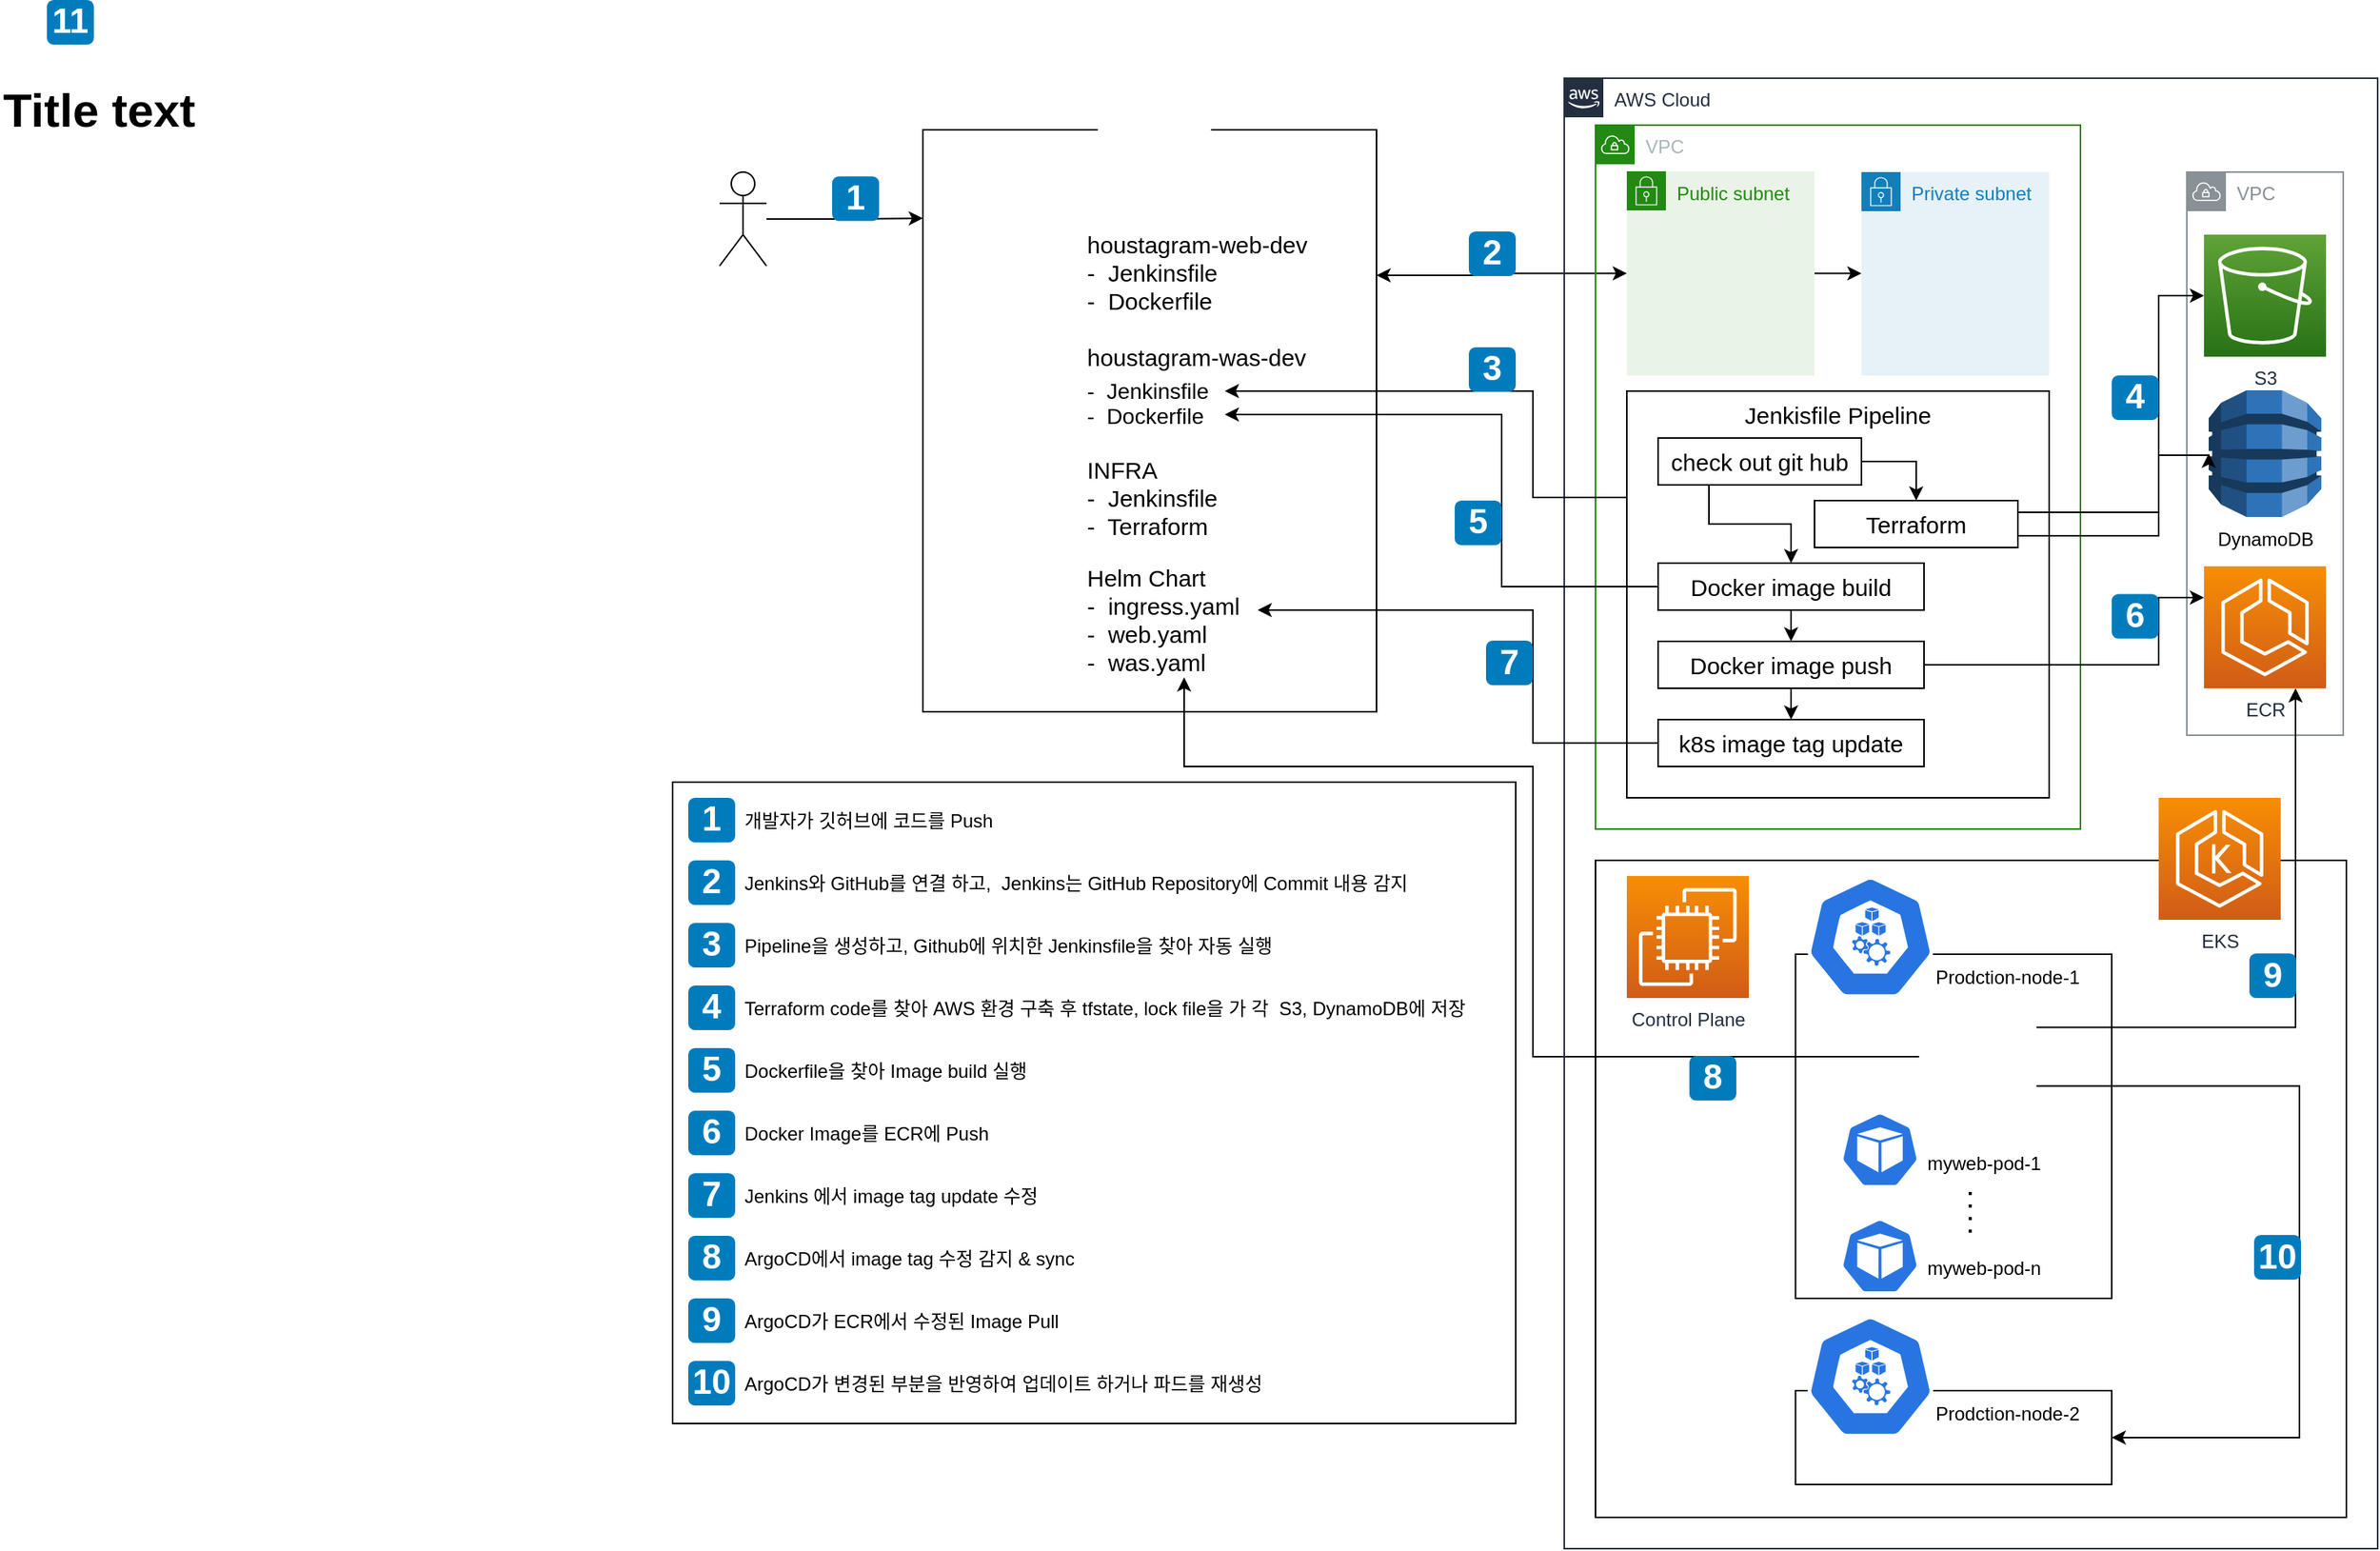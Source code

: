 <mxfile version="21.5.2" type="github">
  <diagram id="Ht1M8jgEwFfnCIfOTk4-" name="Page-1">
    <mxGraphModel dx="2606" dy="1175" grid="1" gridSize="10" guides="1" tooltips="1" connect="1" arrows="1" fold="1" page="0" pageScale="1" pageWidth="827" pageHeight="1169" math="0" shadow="0">
      <root>
        <mxCell id="0" />
        <mxCell id="1" parent="0" />
        <mxCell id="eI7nseAoM3dUy-UAsX9y-14" style="edgeStyle=orthogonalEdgeStyle;rounded=0;orthogonalLoop=1;jettySize=auto;html=1;exitX=1;exitY=0.25;exitDx=0;exitDy=0;entryX=0;entryY=0.5;entryDx=0;entryDy=0;startArrow=classic;startFill=1;" edge="1" parent="1" source="DZXE_L7f7-npQuDMQyiP-21" target="DZXE_L7f7-npQuDMQyiP-36">
          <mxGeometry relative="1" as="geometry" />
        </mxCell>
        <mxCell id="DZXE_L7f7-npQuDMQyiP-21" value="" style="rounded=0;whiteSpace=wrap;html=1;fillColor=none;" parent="1" vertex="1">
          <mxGeometry x="210" y="133" width="290" height="372" as="geometry" />
        </mxCell>
        <mxCell id="-QjtrjUzRDEMRZ5MF8oH-46" value="" style="rounded=0;whiteSpace=wrap;html=1;fontSize=22;labelBackgroundColor=none;" parent="1" vertex="1">
          <mxGeometry x="50" y="550" width="539" height="410" as="geometry" />
        </mxCell>
        <mxCell id="-QjtrjUzRDEMRZ5MF8oH-47" value="Title text&lt;br&gt;" style="text;html=1;resizable=0;points=[];autosize=1;align=left;verticalAlign=top;spacingTop=-4;fontSize=30;fontStyle=1;labelBackgroundColor=none;" parent="1" vertex="1">
          <mxGeometry x="-380" y="100" width="130" height="40" as="geometry" />
        </mxCell>
        <mxCell id="DZXE_L7f7-npQuDMQyiP-4" value="houstagram-web-dev&lt;br style=&quot;border-color: var(--border-color); font-size: 15px;&quot;&gt;-&amp;nbsp; Jenkinsfile&lt;br style=&quot;border-color: var(--border-color);&quot;&gt;-&amp;nbsp; Dockerfile&lt;br style=&quot;font-size: 15px;&quot;&gt;&lt;br style=&quot;border-color: var(--border-color); font-size: 15px;&quot;&gt;houstagram-was-dev&lt;br style=&quot;border-color: var(--border-color); font-size: 15px;&quot;&gt;&lt;br style=&quot;border-color: var(--border-color); font-size: 15px;&quot;&gt;&lt;br&gt;&lt;br style=&quot;border-color: var(--border-color); font-size: 15px;&quot;&gt;INFRA&lt;br style=&quot;border-color: var(--border-color); font-size: 15px;&quot;&gt;-&amp;nbsp; Jenkinsfile&lt;br style=&quot;border-color: var(--border-color); font-size: 15px;&quot;&gt;-&amp;nbsp; Terraform" style="text;html=1;strokeColor=none;fillColor=none;align=left;verticalAlign=middle;whiteSpace=wrap;rounded=0;fontSize=15;" parent="1" vertex="1">
          <mxGeometry x="313" y="189.5" width="151" height="212" as="geometry" />
        </mxCell>
        <mxCell id="DZXE_L7f7-npQuDMQyiP-13" style="edgeStyle=orthogonalEdgeStyle;rounded=0;orthogonalLoop=1;jettySize=auto;html=1;entryX=0;entryY=0.152;entryDx=0;entryDy=0;entryPerimeter=0;" parent="1" source="DZXE_L7f7-npQuDMQyiP-12" target="DZXE_L7f7-npQuDMQyiP-21" edge="1">
          <mxGeometry relative="1" as="geometry">
            <mxPoint x="190" y="191.526" as="sourcePoint" />
          </mxGeometry>
        </mxCell>
        <mxCell id="DZXE_L7f7-npQuDMQyiP-12" value="" style="shape=umlActor;verticalLabelPosition=bottom;verticalAlign=top;html=1;outlineConnect=0;" parent="1" vertex="1">
          <mxGeometry x="80" y="160" width="30" height="60" as="geometry" />
        </mxCell>
        <mxCell id="DZXE_L7f7-npQuDMQyiP-20" value="" style="shape=image;verticalLabelPosition=bottom;labelBackgroundColor=default;verticalAlign=top;aspect=fixed;imageAspect=0;image=https://img1.daumcdn.net/thumb/R800x0/?scode=mtistory2&amp;fname=https%3A%2F%2Fblog.kakaocdn.net%2Fdn%2FcHFpge%2FbtqCcVunx1Y%2Fieg750mwQFMRqAiSDlQvgk%2Fimg.png;" parent="1" vertex="1">
          <mxGeometry x="220" y="140" width="50" height="50" as="geometry" />
        </mxCell>
        <mxCell id="DZXE_L7f7-npQuDMQyiP-70" value="-&amp;nbsp; Jenkinsfile" style="text;html=1;strokeColor=none;fillColor=none;align=left;verticalAlign=middle;whiteSpace=wrap;rounded=0;fontSize=14;" parent="1" vertex="1">
          <mxGeometry x="313" y="282" width="90" height="35" as="geometry" />
        </mxCell>
        <mxCell id="DZXE_L7f7-npQuDMQyiP-72" value="-&amp;nbsp; Dockerfile" style="text;html=1;strokeColor=none;fillColor=none;align=left;verticalAlign=middle;whiteSpace=wrap;rounded=0;fontSize=14;" parent="1" vertex="1">
          <mxGeometry x="313" y="300.5" width="90" height="30" as="geometry" />
        </mxCell>
        <mxCell id="DZXE_L7f7-npQuDMQyiP-83" value="Helm Chart&amp;nbsp;&lt;br style=&quot;border-color: var(--border-color); font-size: 15px;&quot;&gt;-&amp;nbsp; ingress.yaml&lt;br style=&quot;border-color: var(--border-color); font-size: 15px;&quot;&gt;-&amp;nbsp; web.yaml&lt;br style=&quot;border-color: var(--border-color); font-size: 15px;&quot;&gt;-&amp;nbsp; was.yaml" style="text;html=1;strokeColor=none;fillColor=none;align=left;verticalAlign=middle;whiteSpace=wrap;rounded=0;fontSize=15;" parent="1" vertex="1">
          <mxGeometry x="313" y="410" width="111" height="72" as="geometry" />
        </mxCell>
        <mxCell id="DZXE_L7f7-npQuDMQyiP-3" value="" style="shape=image;verticalLabelPosition=bottom;labelBackgroundColor=default;verticalAlign=top;aspect=fixed;imageAspect=0;image=https://cdn-icons-png.flaticon.com/512/25/25231.png;imageBackground=default;" parent="1" vertex="1">
          <mxGeometry x="321.75" y="88.5" width="72.5" height="72.5" as="geometry" />
        </mxCell>
        <mxCell id="DZXE_L7f7-npQuDMQyiP-98" style="edgeStyle=orthogonalEdgeStyle;rounded=0;orthogonalLoop=1;jettySize=auto;html=1;exitX=0;exitY=0.5;exitDx=0;exitDy=0;" parent="1" source="DZXE_L7f7-npQuDMQyiP-92" edge="1">
          <mxGeometry relative="1" as="geometry">
            <Array as="points">
              <mxPoint x="600" y="726" />
              <mxPoint x="600" y="540" />
              <mxPoint x="377" y="540" />
            </Array>
            <mxPoint x="377" y="483" as="targetPoint" />
          </mxGeometry>
        </mxCell>
        <mxCell id="jZVaUwOg5UY3L9NAnvdq-71" value="AWS Cloud" style="points=[[0,0],[0.25,0],[0.5,0],[0.75,0],[1,0],[1,0.25],[1,0.5],[1,0.75],[1,1],[0.75,1],[0.5,1],[0.25,1],[0,1],[0,0.75],[0,0.5],[0,0.25]];outlineConnect=0;gradientColor=none;html=1;whiteSpace=wrap;fontSize=12;fontStyle=0;shape=mxgraph.aws4.group;grIcon=mxgraph.aws4.group_aws_cloud_alt;strokeColor=#232F3E;fillColor=none;verticalAlign=top;align=left;spacingLeft=30;fontColor=#232F3E;dashed=0;labelBackgroundColor=none;container=1;pointerEvents=0;collapsible=0;recursiveResize=0;" parent="1" vertex="1">
          <mxGeometry x="620" y="100" width="520" height="940" as="geometry" />
        </mxCell>
        <mxCell id="DZXE_L7f7-npQuDMQyiP-91" value="" style="text;html=1;strokeColor=default;fillColor=none;align=center;verticalAlign=top;whiteSpace=wrap;rounded=0;horizontal=1;fontSize=15;" parent="jZVaUwOg5UY3L9NAnvdq-71" vertex="1">
          <mxGeometry x="20" y="500" width="480" height="420" as="geometry" />
        </mxCell>
        <mxCell id="DZXE_L7f7-npQuDMQyiP-46" value="VPC" style="sketch=0;outlineConnect=0;gradientColor=none;html=1;whiteSpace=wrap;fontSize=12;fontStyle=0;shape=mxgraph.aws4.group;grIcon=mxgraph.aws4.group_vpc;strokeColor=#879196;fillColor=none;verticalAlign=top;align=left;spacingLeft=30;fontColor=#879196;dashed=0;" parent="jZVaUwOg5UY3L9NAnvdq-71" vertex="1">
          <mxGeometry x="398" y="60" width="100" height="360" as="geometry" />
        </mxCell>
        <mxCell id="DZXE_L7f7-npQuDMQyiP-49" value="DynamoDB" style="outlineConnect=0;dashed=0;verticalLabelPosition=bottom;verticalAlign=top;align=center;html=1;shape=mxgraph.aws3.dynamo_db;fillColor=#2E73B8;gradientColor=none;" parent="jZVaUwOg5UY3L9NAnvdq-71" vertex="1">
          <mxGeometry x="412" y="199.5" width="72" height="81" as="geometry" />
        </mxCell>
        <mxCell id="DZXE_L7f7-npQuDMQyiP-50" value="ECR" style="sketch=0;points=[[0,0,0],[0.25,0,0],[0.5,0,0],[0.75,0,0],[1,0,0],[0,1,0],[0.25,1,0],[0.5,1,0],[0.75,1,0],[1,1,0],[0,0.25,0],[0,0.5,0],[0,0.75,0],[1,0.25,0],[1,0.5,0],[1,0.75,0]];outlineConnect=0;fontColor=#232F3E;gradientColor=#F78E04;gradientDirection=north;fillColor=#D05C17;strokeColor=#ffffff;dashed=0;verticalLabelPosition=bottom;verticalAlign=top;align=center;html=1;fontSize=12;fontStyle=0;aspect=fixed;shape=mxgraph.aws4.resourceIcon;resIcon=mxgraph.aws4.ecs;" parent="jZVaUwOg5UY3L9NAnvdq-71" vertex="1">
          <mxGeometry x="409" y="312" width="78" height="78" as="geometry" />
        </mxCell>
        <mxCell id="DZXE_L7f7-npQuDMQyiP-43" value="S3" style="sketch=0;points=[[0,0,0],[0.25,0,0],[0.5,0,0],[0.75,0,0],[1,0,0],[0,1,0],[0.25,1,0],[0.5,1,0],[0.75,1,0],[1,1,0],[0,0.25,0],[0,0.5,0],[0,0.75,0],[1,0.25,0],[1,0.5,0],[1,0.75,0]];outlineConnect=0;fontColor=#232F3E;gradientColor=#60A337;gradientDirection=north;fillColor=#277116;strokeColor=#ffffff;dashed=0;verticalLabelPosition=bottom;verticalAlign=top;align=center;html=1;fontSize=12;fontStyle=0;aspect=fixed;shape=mxgraph.aws4.resourceIcon;resIcon=mxgraph.aws4.s3;container=0;" parent="jZVaUwOg5UY3L9NAnvdq-71" vertex="1">
          <mxGeometry x="409" y="100" width="78" height="78" as="geometry" />
        </mxCell>
        <mxCell id="DZXE_L7f7-npQuDMQyiP-22" value="VPC" style="points=[[0,0],[0.25,0],[0.5,0],[0.75,0],[1,0],[1,0.25],[1,0.5],[1,0.75],[1,1],[0.75,1],[0.5,1],[0.25,1],[0,1],[0,0.75],[0,0.5],[0,0.25]];outlineConnect=0;gradientColor=none;html=1;whiteSpace=wrap;fontSize=12;fontStyle=0;container=1;pointerEvents=0;collapsible=0;recursiveResize=0;shape=mxgraph.aws4.group;grIcon=mxgraph.aws4.group_vpc;strokeColor=#248814;fillColor=none;verticalAlign=top;align=left;spacingLeft=30;fontColor=#AAB7B8;dashed=0;" parent="jZVaUwOg5UY3L9NAnvdq-71" vertex="1">
          <mxGeometry x="20" y="30" width="310" height="450" as="geometry" />
        </mxCell>
        <mxCell id="DZXE_L7f7-npQuDMQyiP-105" style="edgeStyle=orthogonalEdgeStyle;rounded=0;orthogonalLoop=1;jettySize=auto;html=1;exitX=1;exitY=0.5;exitDx=0;exitDy=0;entryX=0;entryY=0.5;entryDx=0;entryDy=0;" parent="DZXE_L7f7-npQuDMQyiP-22" source="DZXE_L7f7-npQuDMQyiP-36" target="DZXE_L7f7-npQuDMQyiP-35" edge="1">
          <mxGeometry relative="1" as="geometry" />
        </mxCell>
        <mxCell id="DZXE_L7f7-npQuDMQyiP-36" value="Public subnet" style="points=[[0,0],[0.25,0],[0.5,0],[0.75,0],[1,0],[1,0.25],[1,0.5],[1,0.75],[1,1],[0.75,1],[0.5,1],[0.25,1],[0,1],[0,0.75],[0,0.5],[0,0.25]];outlineConnect=0;gradientColor=none;html=1;whiteSpace=wrap;fontSize=12;fontStyle=0;container=1;pointerEvents=0;collapsible=0;recursiveResize=0;shape=mxgraph.aws4.group;grIcon=mxgraph.aws4.group_security_group;grStroke=0;strokeColor=#248814;fillColor=#E9F3E6;verticalAlign=top;align=left;spacingLeft=30;fontColor=#248814;dashed=0;" parent="DZXE_L7f7-npQuDMQyiP-22" vertex="1">
          <mxGeometry x="20" y="29.5" width="120" height="130.5" as="geometry" />
        </mxCell>
        <mxCell id="DZXE_L7f7-npQuDMQyiP-30" value="" style="shape=image;verticalLabelPosition=bottom;labelBackgroundColor=default;verticalAlign=top;imageAspect=0;image=https://upload.wikimedia.org/wikipedia/commons/thumb/e/e9/Jenkins_logo.svg/1200px-Jenkins_logo.svg.png;" parent="DZXE_L7f7-npQuDMQyiP-36" vertex="1">
          <mxGeometry x="30" y="30.5" width="60" height="85" as="geometry" />
        </mxCell>
        <mxCell id="DZXE_L7f7-npQuDMQyiP-35" value="Private subnet" style="points=[[0,0],[0.25,0],[0.5,0],[0.75,0],[1,0],[1,0.25],[1,0.5],[1,0.75],[1,1],[0.75,1],[0.5,1],[0.25,1],[0,1],[0,0.75],[0,0.5],[0,0.25]];outlineConnect=0;gradientColor=none;html=1;whiteSpace=wrap;fontSize=12;fontStyle=0;container=1;pointerEvents=0;collapsible=0;recursiveResize=0;shape=mxgraph.aws4.group;grIcon=mxgraph.aws4.group_security_group;grStroke=0;strokeColor=#147EBA;fillColor=#E6F2F8;verticalAlign=top;align=left;spacingLeft=30;fontColor=#147EBA;dashed=0;" parent="DZXE_L7f7-npQuDMQyiP-22" vertex="1">
          <mxGeometry x="170" y="30" width="120" height="130" as="geometry" />
        </mxCell>
        <mxCell id="DZXE_L7f7-npQuDMQyiP-101" value="" style="shape=image;verticalLabelPosition=bottom;labelBackgroundColor=default;verticalAlign=top;imageAspect=0;image=https://upload.wikimedia.org/wikipedia/commons/thumb/e/e9/Jenkins_logo.svg/1200px-Jenkins_logo.svg.png;" parent="DZXE_L7f7-npQuDMQyiP-35" vertex="1">
          <mxGeometry x="30" y="30" width="60" height="85" as="geometry" />
        </mxCell>
        <mxCell id="DZXE_L7f7-npQuDMQyiP-63" value="Jenkisfile Pipeline" style="text;html=1;strokeColor=default;fillColor=none;align=center;verticalAlign=top;whiteSpace=wrap;rounded=0;horizontal=1;fontSize=15;" parent="DZXE_L7f7-npQuDMQyiP-22" vertex="1">
          <mxGeometry x="20" y="170" width="270" height="260" as="geometry" />
        </mxCell>
        <mxCell id="DZXE_L7f7-npQuDMQyiP-80" style="edgeStyle=orthogonalEdgeStyle;rounded=0;orthogonalLoop=1;jettySize=auto;html=1;exitX=1;exitY=0.5;exitDx=0;exitDy=0;entryX=0.5;entryY=0;entryDx=0;entryDy=0;" parent="DZXE_L7f7-npQuDMQyiP-22" source="DZXE_L7f7-npQuDMQyiP-57" target="DZXE_L7f7-npQuDMQyiP-62" edge="1">
          <mxGeometry relative="1" as="geometry">
            <Array as="points">
              <mxPoint x="205" y="215" />
            </Array>
          </mxGeometry>
        </mxCell>
        <mxCell id="eI7nseAoM3dUy-UAsX9y-3" style="edgeStyle=orthogonalEdgeStyle;rounded=0;orthogonalLoop=1;jettySize=auto;html=1;exitX=0.25;exitY=1;exitDx=0;exitDy=0;" edge="1" parent="DZXE_L7f7-npQuDMQyiP-22" source="DZXE_L7f7-npQuDMQyiP-57" target="DZXE_L7f7-npQuDMQyiP-59">
          <mxGeometry relative="1" as="geometry" />
        </mxCell>
        <mxCell id="DZXE_L7f7-npQuDMQyiP-57" value="check out git hub" style="text;html=1;strokeColor=default;fillColor=none;align=center;verticalAlign=middle;whiteSpace=wrap;rounded=0;fontSize=15;" parent="DZXE_L7f7-npQuDMQyiP-22" vertex="1">
          <mxGeometry x="40" y="200" width="130" height="30" as="geometry" />
        </mxCell>
        <mxCell id="DZXE_L7f7-npQuDMQyiP-62" value="Terraform" style="text;html=1;strokeColor=default;fillColor=none;align=center;verticalAlign=middle;whiteSpace=wrap;rounded=0;fontSize=15;" parent="DZXE_L7f7-npQuDMQyiP-22" vertex="1">
          <mxGeometry x="140" y="240" width="130" height="30" as="geometry" />
        </mxCell>
        <mxCell id="eI7nseAoM3dUy-UAsX9y-4" style="edgeStyle=orthogonalEdgeStyle;rounded=0;orthogonalLoop=1;jettySize=auto;html=1;exitX=0.5;exitY=1;exitDx=0;exitDy=0;entryX=0.5;entryY=0;entryDx=0;entryDy=0;" edge="1" parent="DZXE_L7f7-npQuDMQyiP-22" source="DZXE_L7f7-npQuDMQyiP-59" target="DZXE_L7f7-npQuDMQyiP-58">
          <mxGeometry relative="1" as="geometry" />
        </mxCell>
        <mxCell id="DZXE_L7f7-npQuDMQyiP-59" value="Docker image build" style="text;html=1;strokeColor=default;fillColor=none;align=center;verticalAlign=middle;whiteSpace=wrap;rounded=0;fontSize=15;" parent="DZXE_L7f7-npQuDMQyiP-22" vertex="1">
          <mxGeometry x="40" y="280" width="170" height="30" as="geometry" />
        </mxCell>
        <mxCell id="eI7nseAoM3dUy-UAsX9y-5" style="edgeStyle=orthogonalEdgeStyle;rounded=0;orthogonalLoop=1;jettySize=auto;html=1;exitX=0.5;exitY=1;exitDx=0;exitDy=0;entryX=0.5;entryY=0;entryDx=0;entryDy=0;" edge="1" parent="DZXE_L7f7-npQuDMQyiP-22" source="DZXE_L7f7-npQuDMQyiP-58" target="DZXE_L7f7-npQuDMQyiP-60">
          <mxGeometry relative="1" as="geometry" />
        </mxCell>
        <mxCell id="DZXE_L7f7-npQuDMQyiP-58" value="Docker image push" style="text;html=1;strokeColor=default;fillColor=none;align=center;verticalAlign=middle;whiteSpace=wrap;rounded=0;fontSize=15;" parent="DZXE_L7f7-npQuDMQyiP-22" vertex="1">
          <mxGeometry x="40" y="330" width="170" height="30" as="geometry" />
        </mxCell>
        <mxCell id="DZXE_L7f7-npQuDMQyiP-60" value="k8s image tag update" style="text;html=1;strokeColor=default;fillColor=none;align=center;verticalAlign=middle;whiteSpace=wrap;rounded=0;fontSize=15;" parent="DZXE_L7f7-npQuDMQyiP-22" vertex="1">
          <mxGeometry x="40" y="380" width="170" height="30" as="geometry" />
        </mxCell>
        <mxCell id="DZXE_L7f7-npQuDMQyiP-85" value="Control Plane" style="sketch=0;points=[[0,0,0],[0.25,0,0],[0.5,0,0],[0.75,0,0],[1,0,0],[0,1,0],[0.25,1,0],[0.5,1,0],[0.75,1,0],[1,1,0],[0,0.25,0],[0,0.5,0],[0,0.75,0],[1,0.25,0],[1,0.5,0],[1,0.75,0]];outlineConnect=0;fontColor=#232F3E;gradientColor=#F78E04;gradientDirection=north;fillColor=#D05C17;strokeColor=#ffffff;dashed=0;verticalLabelPosition=bottom;verticalAlign=top;align=center;html=1;fontSize=12;fontStyle=0;aspect=fixed;shape=mxgraph.aws4.resourceIcon;resIcon=mxgraph.aws4.ec2;" parent="jZVaUwOg5UY3L9NAnvdq-71" vertex="1">
          <mxGeometry x="40" y="510" width="78" height="78" as="geometry" />
        </mxCell>
        <mxCell id="DZXE_L7f7-npQuDMQyiP-89" value="" style="text;html=1;strokeColor=default;fillColor=none;align=center;verticalAlign=top;whiteSpace=wrap;rounded=0;horizontal=1;fontSize=15;" parent="jZVaUwOg5UY3L9NAnvdq-71" vertex="1">
          <mxGeometry x="147.84" y="560" width="202.16" height="220" as="geometry" />
        </mxCell>
        <mxCell id="DZXE_L7f7-npQuDMQyiP-87" value="" style="sketch=0;html=1;dashed=0;whitespace=wrap;fillColor=#2875E2;strokeColor=#ffffff;points=[[0.005,0.63,0],[0.1,0.2,0],[0.9,0.2,0],[0.5,0,0],[0.995,0.63,0],[0.72,0.99,0],[0.5,1,0],[0.28,0.99,0]];verticalLabelPosition=bottom;align=center;verticalAlign=top;shape=mxgraph.kubernetes.icon;prIcon=node;aspect=fixed;" parent="jZVaUwOg5UY3L9NAnvdq-71" vertex="1">
          <mxGeometry x="147.84" y="510" width="95.84" height="78" as="geometry" />
        </mxCell>
        <mxCell id="DZXE_L7f7-npQuDMQyiP-41" value="EKS" style="sketch=0;points=[[0,0,0],[0.25,0,0],[0.5,0,0],[0.75,0,0],[1,0,0],[0,1,0],[0.25,1,0],[0.5,1,0],[0.75,1,0],[1,1,0],[0,0.25,0],[0,0.5,0],[0,0.75,0],[1,0.25,0],[1,0.5,0],[1,0.75,0]];outlineConnect=0;fontColor=#232F3E;gradientColor=#F78E04;gradientDirection=north;fillColor=#D05C17;strokeColor=#ffffff;dashed=0;verticalLabelPosition=bottom;verticalAlign=top;align=center;html=1;fontSize=12;fontStyle=0;aspect=fixed;shape=mxgraph.aws4.resourceIcon;resIcon=mxgraph.aws4.eks;" parent="jZVaUwOg5UY3L9NAnvdq-71" vertex="1">
          <mxGeometry x="380" y="460" width="78" height="78" as="geometry" />
        </mxCell>
        <mxCell id="eI7nseAoM3dUy-UAsX9y-9" style="edgeStyle=orthogonalEdgeStyle;rounded=0;orthogonalLoop=1;jettySize=auto;html=1;exitX=1;exitY=0.75;exitDx=0;exitDy=0;entryX=1;entryY=0.5;entryDx=0;entryDy=0;" edge="1" parent="jZVaUwOg5UY3L9NAnvdq-71" source="DZXE_L7f7-npQuDMQyiP-92" target="DZXE_L7f7-npQuDMQyiP-116">
          <mxGeometry relative="1" as="geometry">
            <Array as="points">
              <mxPoint x="470" y="644" />
              <mxPoint x="470" y="869" />
            </Array>
          </mxGeometry>
        </mxCell>
        <mxCell id="eI7nseAoM3dUy-UAsX9y-10" style="edgeStyle=orthogonalEdgeStyle;rounded=0;orthogonalLoop=1;jettySize=auto;html=1;exitX=1;exitY=0.25;exitDx=0;exitDy=0;entryX=0.75;entryY=1;entryDx=0;entryDy=0;entryPerimeter=0;" edge="1" parent="jZVaUwOg5UY3L9NAnvdq-71" source="DZXE_L7f7-npQuDMQyiP-92" target="DZXE_L7f7-npQuDMQyiP-50">
          <mxGeometry relative="1" as="geometry" />
        </mxCell>
        <mxCell id="DZXE_L7f7-npQuDMQyiP-92" value="" style="shape=image;verticalLabelPosition=bottom;labelBackgroundColor=default;verticalAlign=top;aspect=fixed;imageAspect=0;image=https://blog.kakaocdn.net/dn/J5BnI/btq8KRgd8PI/Mxs15T5o8sBelJDEQK0Ko0/img.png;" parent="jZVaUwOg5UY3L9NAnvdq-71" vertex="1">
          <mxGeometry x="226.84" y="588" width="75" height="75" as="geometry" />
        </mxCell>
        <mxCell id="DZXE_L7f7-npQuDMQyiP-93" value="" style="sketch=0;html=1;dashed=0;whitespace=wrap;fillColor=#2875E2;strokeColor=#ffffff;points=[[0.005,0.63,0],[0.1,0.2,0],[0.9,0.2,0],[0.5,0,0],[0.995,0.63,0],[0.72,0.99,0],[0.5,1,0],[0.28,0.99,0]];verticalLabelPosition=bottom;align=center;verticalAlign=top;shape=mxgraph.kubernetes.icon;prIcon=pod" parent="jZVaUwOg5UY3L9NAnvdq-71" vertex="1">
          <mxGeometry x="176.84" y="661" width="50" height="48" as="geometry" />
        </mxCell>
        <mxCell id="DZXE_L7f7-npQuDMQyiP-116" value="" style="text;html=1;strokeColor=default;fillColor=none;align=center;verticalAlign=top;whiteSpace=wrap;rounded=0;horizontal=1;fontSize=15;" parent="jZVaUwOg5UY3L9NAnvdq-71" vertex="1">
          <mxGeometry x="147.84" y="839" width="202.16" height="60" as="geometry" />
        </mxCell>
        <mxCell id="DZXE_L7f7-npQuDMQyiP-96" value="" style="sketch=0;html=1;dashed=0;whitespace=wrap;fillColor=#2875E2;strokeColor=#ffffff;points=[[0.005,0.63,0],[0.1,0.2,0],[0.9,0.2,0],[0.5,0,0],[0.995,0.63,0],[0.72,0.99,0],[0.5,1,0],[0.28,0.99,0]];verticalLabelPosition=bottom;align=center;verticalAlign=top;shape=mxgraph.kubernetes.icon;prIcon=node;aspect=fixed;" parent="jZVaUwOg5UY3L9NAnvdq-71" vertex="1">
          <mxGeometry x="147.84" y="791" width="95.84" height="78" as="geometry" />
        </mxCell>
        <mxCell id="eI7nseAoM3dUy-UAsX9y-11" style="edgeStyle=orthogonalEdgeStyle;rounded=0;orthogonalLoop=1;jettySize=auto;html=1;exitX=1;exitY=0.25;exitDx=0;exitDy=0;entryX=0;entryY=0.5;entryDx=0;entryDy=0;entryPerimeter=0;" edge="1" parent="jZVaUwOg5UY3L9NAnvdq-71" source="DZXE_L7f7-npQuDMQyiP-62" target="DZXE_L7f7-npQuDMQyiP-43">
          <mxGeometry relative="1" as="geometry">
            <Array as="points">
              <mxPoint x="380" y="278" />
              <mxPoint x="380" y="139" />
            </Array>
          </mxGeometry>
        </mxCell>
        <mxCell id="eI7nseAoM3dUy-UAsX9y-12" style="edgeStyle=orthogonalEdgeStyle;rounded=0;orthogonalLoop=1;jettySize=auto;html=1;exitX=1;exitY=0.75;exitDx=0;exitDy=0;entryX=0;entryY=0.5;entryDx=0;entryDy=0;entryPerimeter=0;" edge="1" parent="jZVaUwOg5UY3L9NAnvdq-71" source="DZXE_L7f7-npQuDMQyiP-62" target="DZXE_L7f7-npQuDMQyiP-49">
          <mxGeometry relative="1" as="geometry">
            <Array as="points">
              <mxPoint x="380" y="293" />
              <mxPoint x="380" y="241" />
            </Array>
          </mxGeometry>
        </mxCell>
        <mxCell id="eI7nseAoM3dUy-UAsX9y-13" style="edgeStyle=orthogonalEdgeStyle;rounded=0;orthogonalLoop=1;jettySize=auto;html=1;exitX=1;exitY=0.5;exitDx=0;exitDy=0;entryX=0;entryY=0.25;entryDx=0;entryDy=0;entryPerimeter=0;" edge="1" parent="jZVaUwOg5UY3L9NAnvdq-71" source="DZXE_L7f7-npQuDMQyiP-58" target="DZXE_L7f7-npQuDMQyiP-50">
          <mxGeometry relative="1" as="geometry">
            <Array as="points">
              <mxPoint x="380" y="375" />
              <mxPoint x="380" y="332" />
              <mxPoint x="409" y="332" />
            </Array>
          </mxGeometry>
        </mxCell>
        <mxCell id="eI7nseAoM3dUy-UAsX9y-25" value="8" style="rounded=1;whiteSpace=wrap;html=1;fillColor=#007CBD;strokeColor=none;fontColor=#FFFFFF;fontStyle=1;fontSize=22;aspect=fixed;" vertex="1" parent="jZVaUwOg5UY3L9NAnvdq-71">
          <mxGeometry x="80" y="625" width="30" height="28.5" as="geometry" />
        </mxCell>
        <mxCell id="eI7nseAoM3dUy-UAsX9y-26" value="9" style="rounded=1;whiteSpace=wrap;html=1;fillColor=#007CBD;strokeColor=none;fontColor=#FFFFFF;fontStyle=1;fontSize=22;aspect=fixed;" vertex="1" parent="jZVaUwOg5UY3L9NAnvdq-71">
          <mxGeometry x="438" y="559.5" width="30" height="28.5" as="geometry" />
        </mxCell>
        <mxCell id="eI7nseAoM3dUy-UAsX9y-27" value="10" style="rounded=1;whiteSpace=wrap;html=1;fillColor=#007CBD;strokeColor=none;fontColor=#FFFFFF;fontStyle=1;fontSize=22;aspect=fixed;" vertex="1" parent="jZVaUwOg5UY3L9NAnvdq-71">
          <mxGeometry x="441" y="739.5" width="30" height="28.5" as="geometry" />
        </mxCell>
        <mxCell id="eI7nseAoM3dUy-UAsX9y-23" value="6" style="rounded=1;whiteSpace=wrap;html=1;fillColor=#007CBD;strokeColor=none;fontColor=#FFFFFF;fontStyle=1;fontSize=22;aspect=fixed;" vertex="1" parent="jZVaUwOg5UY3L9NAnvdq-71">
          <mxGeometry x="350" y="329.75" width="30" height="28.5" as="geometry" />
        </mxCell>
        <mxCell id="eI7nseAoM3dUy-UAsX9y-21" value="4" style="rounded=1;whiteSpace=wrap;html=1;fillColor=#007CBD;strokeColor=none;fontColor=#FFFFFF;fontStyle=1;fontSize=22;aspect=fixed;" vertex="1" parent="jZVaUwOg5UY3L9NAnvdq-71">
          <mxGeometry x="350" y="190.0" width="30" height="28.5" as="geometry" />
        </mxCell>
        <mxCell id="eI7nseAoM3dUy-UAsX9y-63" value="Prodction-node-1" style="text;html=1;strokeColor=none;fillColor=none;align=center;verticalAlign=middle;whiteSpace=wrap;rounded=0;" vertex="1" parent="jZVaUwOg5UY3L9NAnvdq-71">
          <mxGeometry x="216.84" y="560" width="133.16" height="30" as="geometry" />
        </mxCell>
        <mxCell id="eI7nseAoM3dUy-UAsX9y-64" value="Prodction-node-2" style="text;html=1;strokeColor=none;fillColor=none;align=center;verticalAlign=middle;whiteSpace=wrap;rounded=0;" vertex="1" parent="jZVaUwOg5UY3L9NAnvdq-71">
          <mxGeometry x="216.84" y="839" width="133.16" height="30" as="geometry" />
        </mxCell>
        <mxCell id="eI7nseAoM3dUy-UAsX9y-65" value="myweb-pod-1" style="text;html=1;strokeColor=none;fillColor=none;align=center;verticalAlign=middle;whiteSpace=wrap;rounded=0;" vertex="1" parent="jZVaUwOg5UY3L9NAnvdq-71">
          <mxGeometry x="216.84" y="679" width="103.16" height="30" as="geometry" />
        </mxCell>
        <mxCell id="eI7nseAoM3dUy-UAsX9y-66" value="myweb-pod-n" style="text;html=1;strokeColor=none;fillColor=none;align=center;verticalAlign=middle;whiteSpace=wrap;rounded=0;" vertex="1" parent="jZVaUwOg5UY3L9NAnvdq-71">
          <mxGeometry x="216.84" y="746" width="103.16" height="30" as="geometry" />
        </mxCell>
        <mxCell id="eI7nseAoM3dUy-UAsX9y-67" value="" style="endArrow=none;dashed=1;html=1;dashPattern=1 3;strokeWidth=2;rounded=0;" edge="1" parent="jZVaUwOg5UY3L9NAnvdq-71">
          <mxGeometry width="50" height="50" relative="1" as="geometry">
            <mxPoint x="259.55" y="738" as="sourcePoint" />
            <mxPoint x="259.55" y="709.5" as="targetPoint" />
          </mxGeometry>
        </mxCell>
        <mxCell id="eI7nseAoM3dUy-UAsX9y-1" style="edgeStyle=orthogonalEdgeStyle;rounded=0;orthogonalLoop=1;jettySize=auto;html=1;exitX=0;exitY=0.5;exitDx=0;exitDy=0;" edge="1" parent="1" source="DZXE_L7f7-npQuDMQyiP-60">
          <mxGeometry relative="1" as="geometry">
            <mxPoint x="424" y="440" as="targetPoint" />
            <Array as="points">
              <mxPoint x="600" y="525" />
              <mxPoint x="600" y="440" />
            </Array>
          </mxGeometry>
        </mxCell>
        <mxCell id="eI7nseAoM3dUy-UAsX9y-2" style="edgeStyle=orthogonalEdgeStyle;rounded=0;orthogonalLoop=1;jettySize=auto;html=1;exitX=0;exitY=0.5;exitDx=0;exitDy=0;entryX=1;entryY=0.5;entryDx=0;entryDy=0;" edge="1" parent="1" source="DZXE_L7f7-npQuDMQyiP-59" target="DZXE_L7f7-npQuDMQyiP-72">
          <mxGeometry relative="1" as="geometry">
            <Array as="points">
              <mxPoint x="580" y="425" />
              <mxPoint x="580" y="315" />
              <mxPoint x="403" y="315" />
            </Array>
          </mxGeometry>
        </mxCell>
        <mxCell id="eI7nseAoM3dUy-UAsX9y-7" style="edgeStyle=orthogonalEdgeStyle;rounded=0;orthogonalLoop=1;jettySize=auto;html=1;exitX=0;exitY=0.25;exitDx=0;exitDy=0;entryX=1;entryY=0;entryDx=0;entryDy=0;" edge="1" parent="1" source="DZXE_L7f7-npQuDMQyiP-63" target="DZXE_L7f7-npQuDMQyiP-72">
          <mxGeometry relative="1" as="geometry">
            <Array as="points">
              <mxPoint x="660" y="368" />
              <mxPoint x="600" y="368" />
              <mxPoint x="600" y="300" />
              <mxPoint x="403" y="300" />
            </Array>
          </mxGeometry>
        </mxCell>
        <mxCell id="eI7nseAoM3dUy-UAsX9y-18" value="1" style="rounded=1;whiteSpace=wrap;html=1;fillColor=#007CBD;strokeColor=none;fontColor=#FFFFFF;fontStyle=1;fontSize=22;aspect=fixed;" vertex="1" parent="1">
          <mxGeometry x="152" y="162.75" width="30" height="28.5" as="geometry" />
        </mxCell>
        <mxCell id="eI7nseAoM3dUy-UAsX9y-19" value="2" style="rounded=1;whiteSpace=wrap;html=1;fillColor=#007CBD;strokeColor=none;fontColor=#FFFFFF;fontStyle=1;fontSize=22;aspect=fixed;" vertex="1" parent="1">
          <mxGeometry x="559" y="198.0" width="30" height="28.5" as="geometry" />
        </mxCell>
        <mxCell id="eI7nseAoM3dUy-UAsX9y-20" value="3" style="rounded=1;whiteSpace=wrap;html=1;fillColor=#007CBD;strokeColor=none;fontColor=#FFFFFF;fontStyle=1;fontSize=22;aspect=fixed;" vertex="1" parent="1">
          <mxGeometry x="559" y="272" width="30" height="28.5" as="geometry" />
        </mxCell>
        <mxCell id="eI7nseAoM3dUy-UAsX9y-24" value="7" style="rounded=1;whiteSpace=wrap;html=1;fillColor=#007CBD;strokeColor=none;fontColor=#FFFFFF;fontStyle=1;fontSize=22;aspect=fixed;" vertex="1" parent="1">
          <mxGeometry x="570" y="459.5" width="30" height="28.5" as="geometry" />
        </mxCell>
        <mxCell id="eI7nseAoM3dUy-UAsX9y-28" value="11" style="rounded=1;whiteSpace=wrap;html=1;fillColor=#007CBD;strokeColor=none;fontColor=#FFFFFF;fontStyle=1;fontSize=22;aspect=fixed;" vertex="1" parent="1">
          <mxGeometry x="-350" y="50" width="30" height="28.5" as="geometry" />
        </mxCell>
        <mxCell id="eI7nseAoM3dUy-UAsX9y-33" value="1" style="rounded=1;whiteSpace=wrap;html=1;fillColor=#007CBD;strokeColor=none;fontColor=#FFFFFF;fontStyle=1;fontSize=22;aspect=fixed;" vertex="1" parent="1">
          <mxGeometry x="60" y="560.0" width="30" height="28.5" as="geometry" />
        </mxCell>
        <mxCell id="eI7nseAoM3dUy-UAsX9y-34" value="개발자가 깃허브에 코드를 Push" style="text;html=1;strokeColor=none;fillColor=none;align=left;verticalAlign=middle;whiteSpace=wrap;rounded=0;" vertex="1" parent="1">
          <mxGeometry x="94" y="560" width="480" height="30" as="geometry" />
        </mxCell>
        <mxCell id="eI7nseAoM3dUy-UAsX9y-35" value="2" style="rounded=1;whiteSpace=wrap;html=1;fillColor=#007CBD;strokeColor=none;fontColor=#FFFFFF;fontStyle=1;fontSize=22;aspect=fixed;" vertex="1" parent="1">
          <mxGeometry x="60" y="600.0" width="30" height="28.5" as="geometry" />
        </mxCell>
        <mxCell id="eI7nseAoM3dUy-UAsX9y-36" value="Jenkins와 GitHub를 연결 하고,&amp;nbsp; Jenkins는 GitHub Repository에 Commit 내용 감지" style="text;html=1;strokeColor=none;fillColor=none;align=left;verticalAlign=middle;whiteSpace=wrap;rounded=0;" vertex="1" parent="1">
          <mxGeometry x="94" y="600" width="480" height="30" as="geometry" />
        </mxCell>
        <mxCell id="eI7nseAoM3dUy-UAsX9y-37" value="3" style="rounded=1;whiteSpace=wrap;html=1;fillColor=#007CBD;strokeColor=none;fontColor=#FFFFFF;fontStyle=1;fontSize=22;aspect=fixed;" vertex="1" parent="1">
          <mxGeometry x="60" y="640" width="30" height="28.5" as="geometry" />
        </mxCell>
        <mxCell id="eI7nseAoM3dUy-UAsX9y-38" value="Pipeline을 생성하고, Github에 위치한 Jenkinsfile을 찾아 자동 실행" style="text;html=1;strokeColor=none;fillColor=none;align=left;verticalAlign=middle;whiteSpace=wrap;rounded=0;" vertex="1" parent="1">
          <mxGeometry x="94" y="640" width="480" height="30" as="geometry" />
        </mxCell>
        <mxCell id="eI7nseAoM3dUy-UAsX9y-39" value="4" style="rounded=1;whiteSpace=wrap;html=1;fillColor=#007CBD;strokeColor=none;fontColor=#FFFFFF;fontStyle=1;fontSize=22;aspect=fixed;" vertex="1" parent="1">
          <mxGeometry x="60" y="680.0" width="30" height="28.5" as="geometry" />
        </mxCell>
        <mxCell id="eI7nseAoM3dUy-UAsX9y-40" value="Dockerfile을 찾아 Image build 실행" style="text;html=1;strokeColor=none;fillColor=none;align=left;verticalAlign=middle;whiteSpace=wrap;rounded=0;" vertex="1" parent="1">
          <mxGeometry x="94" y="720" width="480" height="30" as="geometry" />
        </mxCell>
        <mxCell id="eI7nseAoM3dUy-UAsX9y-41" value="5" style="rounded=1;whiteSpace=wrap;html=1;fillColor=#007CBD;strokeColor=none;fontColor=#FFFFFF;fontStyle=1;fontSize=22;aspect=fixed;" vertex="1" parent="1">
          <mxGeometry x="60" y="720" width="30" height="28.5" as="geometry" />
        </mxCell>
        <mxCell id="eI7nseAoM3dUy-UAsX9y-42" value="Terraform code를 찾아 AWS 환경 구축 후 tfstate, lock file을 가 각&amp;nbsp; S3, DynamoDB에 저장" style="text;html=1;strokeColor=none;fillColor=none;align=left;verticalAlign=middle;whiteSpace=wrap;rounded=0;" vertex="1" parent="1">
          <mxGeometry x="94" y="680" width="480" height="30" as="geometry" />
        </mxCell>
        <mxCell id="eI7nseAoM3dUy-UAsX9y-22" value="5" style="rounded=1;whiteSpace=wrap;html=1;fillColor=#007CBD;strokeColor=none;fontColor=#FFFFFF;fontStyle=1;fontSize=22;aspect=fixed;" vertex="1" parent="1">
          <mxGeometry x="550" y="370" width="30" height="28.5" as="geometry" />
        </mxCell>
        <mxCell id="eI7nseAoM3dUy-UAsX9y-46" value="6" style="rounded=1;whiteSpace=wrap;html=1;fillColor=#007CBD;strokeColor=none;fontColor=#FFFFFF;fontStyle=1;fontSize=22;aspect=fixed;" vertex="1" parent="1">
          <mxGeometry x="60" y="760.0" width="30" height="28.5" as="geometry" />
        </mxCell>
        <mxCell id="eI7nseAoM3dUy-UAsX9y-47" value="7" style="rounded=1;whiteSpace=wrap;html=1;fillColor=#007CBD;strokeColor=none;fontColor=#FFFFFF;fontStyle=1;fontSize=22;aspect=fixed;" vertex="1" parent="1">
          <mxGeometry x="60" y="800" width="30" height="28.5" as="geometry" />
        </mxCell>
        <mxCell id="eI7nseAoM3dUy-UAsX9y-48" value="8" style="rounded=1;whiteSpace=wrap;html=1;fillColor=#007CBD;strokeColor=none;fontColor=#FFFFFF;fontStyle=1;fontSize=22;aspect=fixed;" vertex="1" parent="1">
          <mxGeometry x="60" y="840" width="30" height="28.5" as="geometry" />
        </mxCell>
        <mxCell id="eI7nseAoM3dUy-UAsX9y-49" value="9" style="rounded=1;whiteSpace=wrap;html=1;fillColor=#007CBD;strokeColor=none;fontColor=#FFFFFF;fontStyle=1;fontSize=22;aspect=fixed;" vertex="1" parent="1">
          <mxGeometry x="60" y="880" width="30" height="28.5" as="geometry" />
        </mxCell>
        <mxCell id="eI7nseAoM3dUy-UAsX9y-50" value="10" style="rounded=1;whiteSpace=wrap;html=1;fillColor=#007CBD;strokeColor=none;fontColor=#FFFFFF;fontStyle=1;fontSize=22;aspect=fixed;" vertex="1" parent="1">
          <mxGeometry x="60" y="920" width="30" height="28.5" as="geometry" />
        </mxCell>
        <mxCell id="eI7nseAoM3dUy-UAsX9y-51" value="Docker Image를 ECR에 Push" style="text;html=1;strokeColor=none;fillColor=none;align=left;verticalAlign=middle;whiteSpace=wrap;rounded=0;" vertex="1" parent="1">
          <mxGeometry x="94" y="760" width="480" height="30" as="geometry" />
        </mxCell>
        <mxCell id="eI7nseAoM3dUy-UAsX9y-52" value="ArgoCD에서 image tag 수정 감지 &amp;amp; sync" style="text;html=1;strokeColor=none;fillColor=none;align=left;verticalAlign=middle;whiteSpace=wrap;rounded=0;" vertex="1" parent="1">
          <mxGeometry x="94" y="840" width="480" height="30" as="geometry" />
        </mxCell>
        <mxCell id="eI7nseAoM3dUy-UAsX9y-53" value="Jenkins 에서 image tag update 수정" style="text;html=1;strokeColor=none;fillColor=none;align=left;verticalAlign=middle;whiteSpace=wrap;rounded=0;" vertex="1" parent="1">
          <mxGeometry x="94" y="800" width="480" height="30" as="geometry" />
        </mxCell>
        <mxCell id="eI7nseAoM3dUy-UAsX9y-54" value="ArgoCD가 ECR에서 수정된 Image Pull" style="text;html=1;strokeColor=none;fillColor=none;align=left;verticalAlign=middle;whiteSpace=wrap;rounded=0;" vertex="1" parent="1">
          <mxGeometry x="94" y="880" width="480" height="30" as="geometry" />
        </mxCell>
        <mxCell id="eI7nseAoM3dUy-UAsX9y-55" value="ArgoCD가 변경된 부분을 반영하여 업데이트 하거나 파드를 재생성" style="text;html=1;strokeColor=none;fillColor=none;align=left;verticalAlign=middle;whiteSpace=wrap;rounded=0;" vertex="1" parent="1">
          <mxGeometry x="94" y="920" width="480" height="30" as="geometry" />
        </mxCell>
        <mxCell id="eI7nseAoM3dUy-UAsX9y-56" value="" style="shape=image;verticalLabelPosition=bottom;labelBackgroundColor=default;verticalAlign=top;aspect=fixed;imageAspect=0;image=https://helm.sh/img/helm.svg;" vertex="1" parent="1">
          <mxGeometry x="237.2" y="415.25" width="57.81" height="66.75" as="geometry" />
        </mxCell>
        <mxCell id="eI7nseAoM3dUy-UAsX9y-58" value="" style="shape=image;verticalLabelPosition=bottom;labelBackgroundColor=default;verticalAlign=top;aspect=fixed;imageAspect=0;image=https://blog.knoldus.com/wp-content/uploads/2018/04/docker.png;" vertex="1" parent="1">
          <mxGeometry x="235.04" y="198" width="67.92" height="50.75" as="geometry" />
        </mxCell>
        <mxCell id="eI7nseAoM3dUy-UAsX9y-59" value="" style="shape=image;verticalLabelPosition=bottom;labelBackgroundColor=default;verticalAlign=top;aspect=fixed;imageAspect=0;image=https://blog.knoldus.com/wp-content/uploads/2018/04/docker.png;" vertex="1" parent="1">
          <mxGeometry x="232.14" y="270.13" width="67.92" height="50.75" as="geometry" />
        </mxCell>
        <mxCell id="eI7nseAoM3dUy-UAsX9y-60" value="" style="shape=image;verticalLabelPosition=bottom;labelBackgroundColor=default;verticalAlign=top;aspect=fixed;imageAspect=0;image=https://static-00.iconduck.com/assets.00/terraform-icon-1803x2048-hodrzd3t.png;" vertex="1" parent="1">
          <mxGeometry x="237.2" y="341.5" width="52.8" height="60" as="geometry" />
        </mxCell>
        <mxCell id="DZXE_L7f7-npQuDMQyiP-94" value="" style="sketch=0;html=1;dashed=0;whitespace=wrap;fillColor=#2875E2;strokeColor=#ffffff;points=[[0.005,0.63,0],[0.1,0.2,0],[0.9,0.2,0],[0.5,0,0],[0.995,0.63,0],[0.72,0.99,0],[0.5,1,0],[0.28,0.99,0]];verticalLabelPosition=bottom;align=center;verticalAlign=top;shape=mxgraph.kubernetes.icon;prIcon=pod" parent="1" vertex="1">
          <mxGeometry x="796.84" y="829" width="50" height="48" as="geometry" />
        </mxCell>
      </root>
    </mxGraphModel>
  </diagram>
</mxfile>
